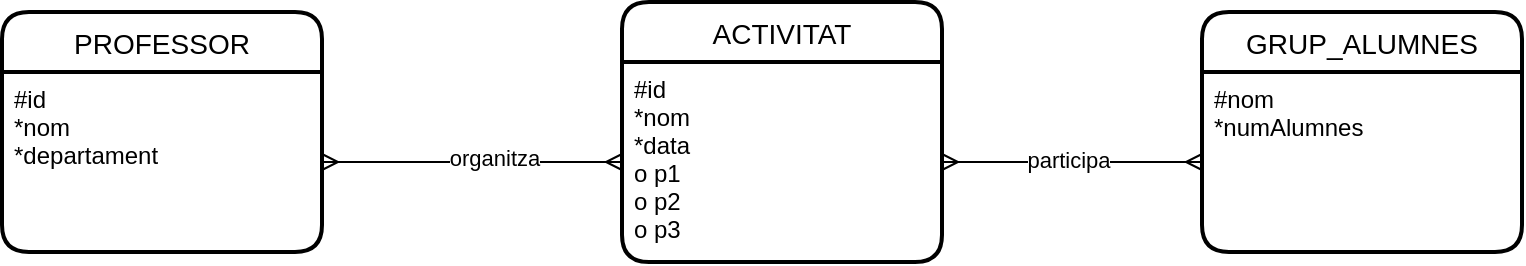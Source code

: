 <mxfile version="15.5.9" type="device"><diagram id="8lA23wjVh3lI2VeF3IJh" name="Page-1"><mxGraphModel dx="510" dy="516" grid="1" gridSize="10" guides="1" tooltips="1" connect="1" arrows="1" fold="1" page="1" pageScale="1" pageWidth="827" pageHeight="1169" math="0" shadow="0"><root><mxCell id="0"/><mxCell id="1" parent="0"/><mxCell id="lnGAky9DTXwH1VZazgIs-1" value="ACTIVITAT" style="swimlane;childLayout=stackLayout;horizontal=1;startSize=30;horizontalStack=0;rounded=1;fontSize=14;fontStyle=0;strokeWidth=2;resizeParent=0;resizeLast=1;shadow=0;dashed=0;align=center;" vertex="1" parent="1"><mxGeometry x="340" y="190" width="160" height="130" as="geometry"/></mxCell><mxCell id="lnGAky9DTXwH1VZazgIs-2" value="#id&#10;*nom&#10;*data&#10;o p1&#10;o p2&#10;o p3" style="align=left;strokeColor=none;fillColor=none;spacingLeft=4;fontSize=12;verticalAlign=top;resizable=0;rotatable=0;part=1;" vertex="1" parent="lnGAky9DTXwH1VZazgIs-1"><mxGeometry y="30" width="160" height="100" as="geometry"/></mxCell><mxCell id="lnGAky9DTXwH1VZazgIs-3" value="PROFESSOR" style="swimlane;childLayout=stackLayout;horizontal=1;startSize=30;horizontalStack=0;rounded=1;fontSize=14;fontStyle=0;strokeWidth=2;resizeParent=0;resizeLast=1;shadow=0;dashed=0;align=center;" vertex="1" parent="1"><mxGeometry x="30" y="195" width="160" height="120" as="geometry"/></mxCell><mxCell id="lnGAky9DTXwH1VZazgIs-4" value="#id&#10;*nom&#10;*departament" style="align=left;strokeColor=none;fillColor=none;spacingLeft=4;fontSize=12;verticalAlign=top;resizable=0;rotatable=0;part=1;" vertex="1" parent="lnGAky9DTXwH1VZazgIs-3"><mxGeometry y="30" width="160" height="90" as="geometry"/></mxCell><mxCell id="lnGAky9DTXwH1VZazgIs-7" value="GRUP_ALUMNES" style="swimlane;childLayout=stackLayout;horizontal=1;startSize=30;horizontalStack=0;rounded=1;fontSize=14;fontStyle=0;strokeWidth=2;resizeParent=0;resizeLast=1;shadow=0;dashed=0;align=center;" vertex="1" parent="1"><mxGeometry x="630" y="195" width="160" height="120" as="geometry"/></mxCell><mxCell id="lnGAky9DTXwH1VZazgIs-8" value="#nom&#10;*numAlumnes" style="align=left;strokeColor=none;fillColor=none;spacingLeft=4;fontSize=12;verticalAlign=top;resizable=0;rotatable=0;part=1;" vertex="1" parent="lnGAky9DTXwH1VZazgIs-7"><mxGeometry y="30" width="160" height="90" as="geometry"/></mxCell><mxCell id="lnGAky9DTXwH1VZazgIs-9" value="" style="edgeStyle=entityRelationEdgeStyle;fontSize=12;html=1;endArrow=ERmany;startArrow=ERmany;rounded=0;exitX=1;exitY=0.5;exitDx=0;exitDy=0;" edge="1" parent="1" source="lnGAky9DTXwH1VZazgIs-2" target="lnGAky9DTXwH1VZazgIs-8"><mxGeometry width="100" height="100" relative="1" as="geometry"><mxPoint x="360" y="350" as="sourcePoint"/><mxPoint x="460" y="250" as="targetPoint"/></mxGeometry></mxCell><mxCell id="lnGAky9DTXwH1VZazgIs-10" value="participa" style="edgeLabel;html=1;align=center;verticalAlign=middle;resizable=0;points=[];" vertex="1" connectable="0" parent="lnGAky9DTXwH1VZazgIs-9"><mxGeometry x="-0.034" y="1" relative="1" as="geometry"><mxPoint as="offset"/></mxGeometry></mxCell><mxCell id="lnGAky9DTXwH1VZazgIs-15" value="" style="edgeStyle=entityRelationEdgeStyle;fontSize=12;html=1;endArrow=ERmany;startArrow=ERmany;rounded=0;" edge="1" parent="1" source="lnGAky9DTXwH1VZazgIs-4" target="lnGAky9DTXwH1VZazgIs-2"><mxGeometry width="100" height="100" relative="1" as="geometry"><mxPoint x="200" y="370" as="sourcePoint"/><mxPoint x="300" y="270" as="targetPoint"/></mxGeometry></mxCell><mxCell id="lnGAky9DTXwH1VZazgIs-16" value="organitza" style="edgeLabel;html=1;align=center;verticalAlign=middle;resizable=0;points=[];" vertex="1" connectable="0" parent="lnGAky9DTXwH1VZazgIs-15"><mxGeometry x="0.147" y="2" relative="1" as="geometry"><mxPoint as="offset"/></mxGeometry></mxCell></root></mxGraphModel></diagram></mxfile>